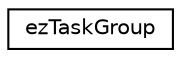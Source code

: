 digraph "Graphical Class Hierarchy"
{
 // LATEX_PDF_SIZE
  edge [fontname="Helvetica",fontsize="10",labelfontname="Helvetica",labelfontsize="10"];
  node [fontname="Helvetica",fontsize="10",shape=record];
  rankdir="LR";
  Node0 [label="ezTaskGroup",height=0.2,width=0.4,color="black", fillcolor="white", style="filled",URL="$d2/da0/classez_task_group.htm",tooltip=" "];
}
